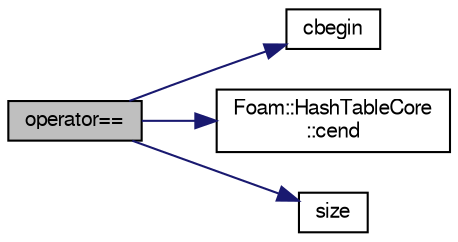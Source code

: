 digraph "operator=="
{
  bgcolor="transparent";
  edge [fontname="FreeSans",fontsize="10",labelfontname="FreeSans",labelfontsize="10"];
  node [fontname="FreeSans",fontsize="10",shape=record];
  rankdir="LR";
  Node1 [label="operator==",height=0.2,width=0.4,color="black", fillcolor="grey75", style="filled" fontcolor="black"];
  Node1 -> Node2 [color="midnightblue",fontsize="10",style="solid",fontname="FreeSans"];
  Node2 [label="cbegin",height=0.2,width=0.4,color="black",URL="$a00959.html#ab1189730928df4f10269890176772b84",tooltip="const_iterator set to the beginning of the HashTable "];
  Node1 -> Node3 [color="midnightblue",fontsize="10",style="solid",fontname="FreeSans"];
  Node3 [label="Foam::HashTableCore\l::cend",height=0.2,width=0.4,color="black",URL="$a00960.html#abebef92bf3178033aacf376f215b830c",tooltip="iteratorEnd set to beyond the end of any HashTable "];
  Node1 -> Node4 [color="midnightblue",fontsize="10",style="solid",fontname="FreeSans"];
  Node4 [label="size",height=0.2,width=0.4,color="black",URL="$a00959.html#a723361dc2020160f5492e8fe2d09fa44",tooltip="Return number of elements in table. "];
}

